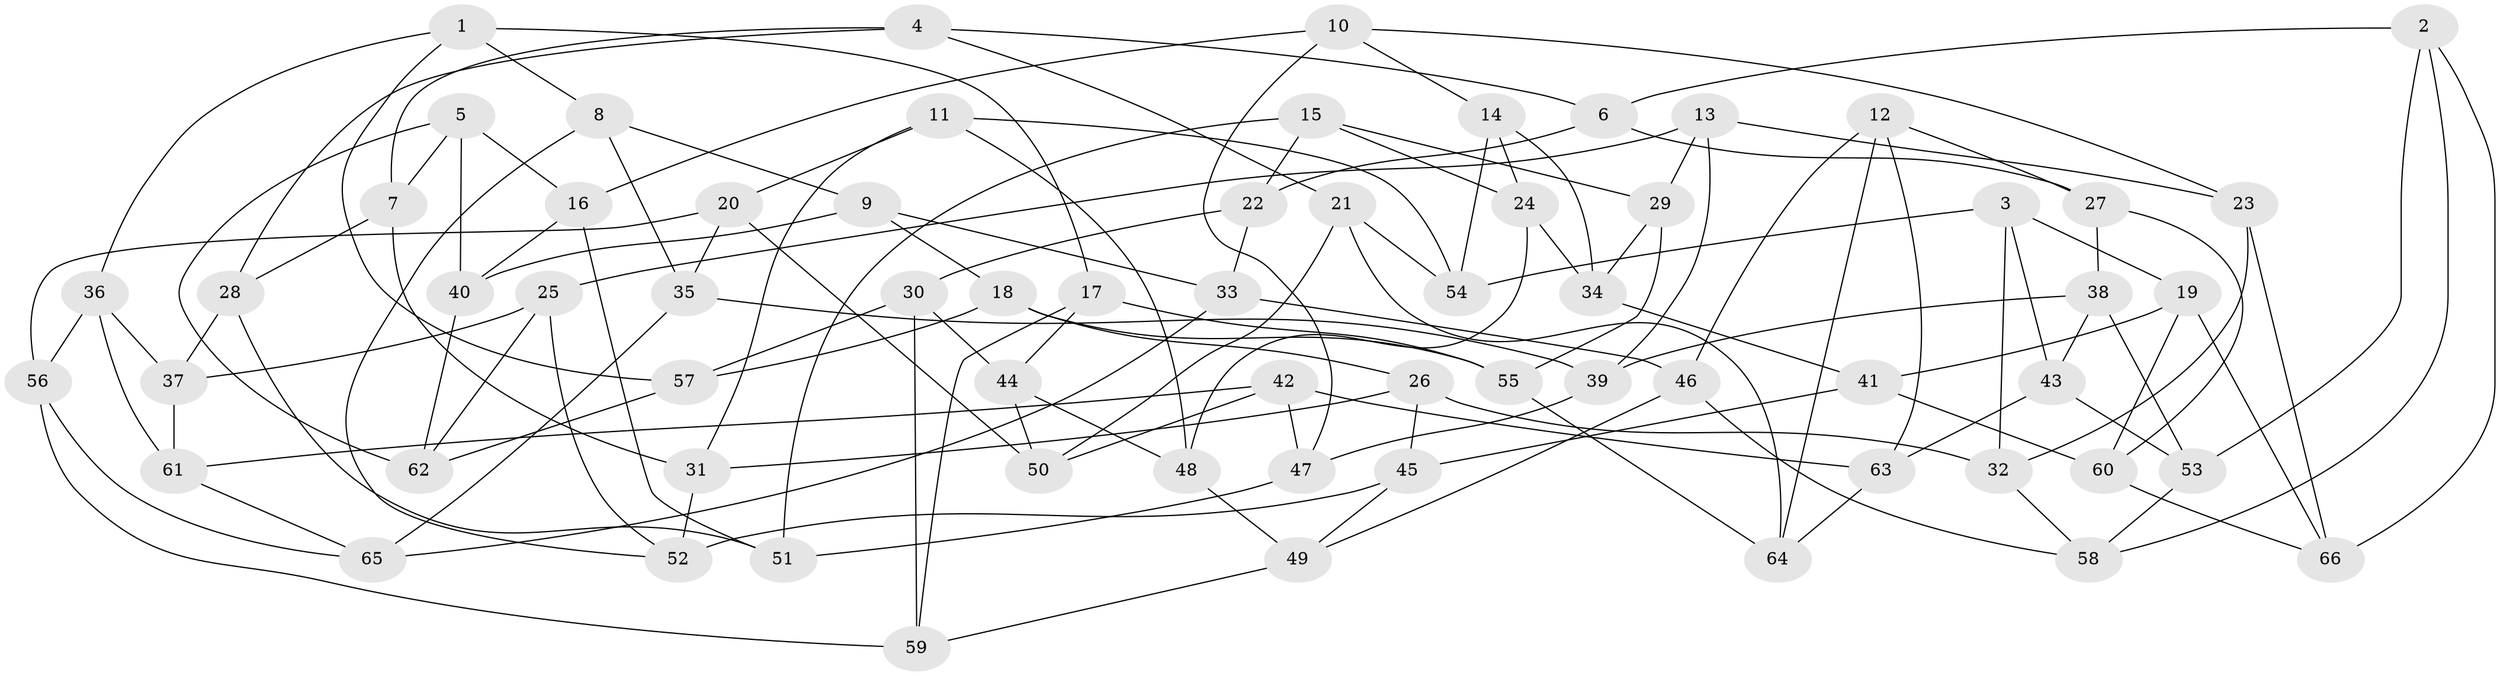 // Generated by graph-tools (version 1.1) at 2025/58/03/09/25 04:58:26]
// undirected, 66 vertices, 132 edges
graph export_dot {
graph [start="1"]
  node [color=gray90,style=filled];
  1;
  2;
  3;
  4;
  5;
  6;
  7;
  8;
  9;
  10;
  11;
  12;
  13;
  14;
  15;
  16;
  17;
  18;
  19;
  20;
  21;
  22;
  23;
  24;
  25;
  26;
  27;
  28;
  29;
  30;
  31;
  32;
  33;
  34;
  35;
  36;
  37;
  38;
  39;
  40;
  41;
  42;
  43;
  44;
  45;
  46;
  47;
  48;
  49;
  50;
  51;
  52;
  53;
  54;
  55;
  56;
  57;
  58;
  59;
  60;
  61;
  62;
  63;
  64;
  65;
  66;
  1 -- 57;
  1 -- 36;
  1 -- 17;
  1 -- 8;
  2 -- 53;
  2 -- 6;
  2 -- 66;
  2 -- 58;
  3 -- 54;
  3 -- 32;
  3 -- 19;
  3 -- 43;
  4 -- 28;
  4 -- 7;
  4 -- 6;
  4 -- 21;
  5 -- 16;
  5 -- 40;
  5 -- 62;
  5 -- 7;
  6 -- 22;
  6 -- 27;
  7 -- 28;
  7 -- 31;
  8 -- 9;
  8 -- 35;
  8 -- 52;
  9 -- 33;
  9 -- 18;
  9 -- 40;
  10 -- 23;
  10 -- 16;
  10 -- 14;
  10 -- 47;
  11 -- 48;
  11 -- 20;
  11 -- 54;
  11 -- 31;
  12 -- 64;
  12 -- 63;
  12 -- 46;
  12 -- 27;
  13 -- 25;
  13 -- 39;
  13 -- 29;
  13 -- 23;
  14 -- 34;
  14 -- 54;
  14 -- 24;
  15 -- 24;
  15 -- 29;
  15 -- 51;
  15 -- 22;
  16 -- 51;
  16 -- 40;
  17 -- 59;
  17 -- 55;
  17 -- 44;
  18 -- 55;
  18 -- 57;
  18 -- 26;
  19 -- 41;
  19 -- 60;
  19 -- 66;
  20 -- 56;
  20 -- 35;
  20 -- 50;
  21 -- 64;
  21 -- 54;
  21 -- 50;
  22 -- 33;
  22 -- 30;
  23 -- 32;
  23 -- 66;
  24 -- 48;
  24 -- 34;
  25 -- 62;
  25 -- 52;
  25 -- 37;
  26 -- 32;
  26 -- 31;
  26 -- 45;
  27 -- 60;
  27 -- 38;
  28 -- 51;
  28 -- 37;
  29 -- 55;
  29 -- 34;
  30 -- 57;
  30 -- 44;
  30 -- 59;
  31 -- 52;
  32 -- 58;
  33 -- 46;
  33 -- 65;
  34 -- 41;
  35 -- 65;
  35 -- 39;
  36 -- 56;
  36 -- 37;
  36 -- 61;
  37 -- 61;
  38 -- 39;
  38 -- 53;
  38 -- 43;
  39 -- 47;
  40 -- 62;
  41 -- 60;
  41 -- 45;
  42 -- 50;
  42 -- 61;
  42 -- 47;
  42 -- 63;
  43 -- 53;
  43 -- 63;
  44 -- 48;
  44 -- 50;
  45 -- 49;
  45 -- 52;
  46 -- 49;
  46 -- 58;
  47 -- 51;
  48 -- 49;
  49 -- 59;
  53 -- 58;
  55 -- 64;
  56 -- 65;
  56 -- 59;
  57 -- 62;
  60 -- 66;
  61 -- 65;
  63 -- 64;
}
